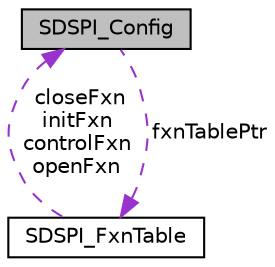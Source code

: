 digraph "SDSPI_Config"
{
  edge [fontname="Helvetica",fontsize="10",labelfontname="Helvetica",labelfontsize="10"];
  node [fontname="Helvetica",fontsize="10",shape=record];
  Node1 [label="SDSPI_Config",height=0.2,width=0.4,color="black", fillcolor="grey75", style="filled", fontcolor="black"];
  Node2 -> Node1 [dir="back",color="darkorchid3",fontsize="10",style="dashed",label=" fxnTablePtr" ,fontname="Helvetica"];
  Node2 [label="SDSPI_FxnTable",height=0.2,width=0.4,color="black", fillcolor="white", style="filled",URL="$struct_s_d_s_p_i___fxn_table.html",tooltip="The definition of a SDSPI function table that contains the required set of functions to control a spe..."];
  Node1 -> Node2 [dir="back",color="darkorchid3",fontsize="10",style="dashed",label=" closeFxn\ninitFxn\ncontrolFxn\nopenFxn" ,fontname="Helvetica"];
}
